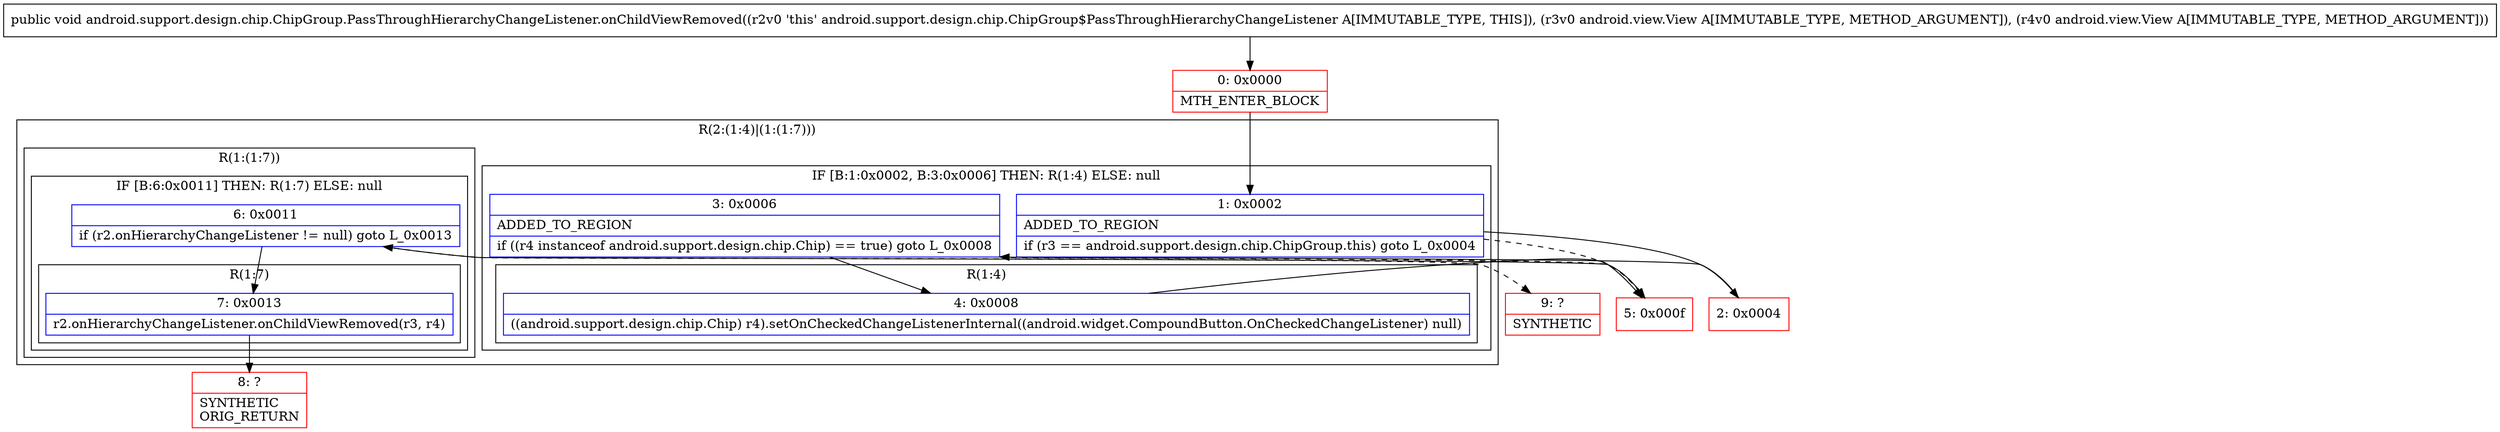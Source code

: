 digraph "CFG forandroid.support.design.chip.ChipGroup.PassThroughHierarchyChangeListener.onChildViewRemoved(Landroid\/view\/View;Landroid\/view\/View;)V" {
subgraph cluster_Region_912008925 {
label = "R(2:(1:4)|(1:(1:7)))";
node [shape=record,color=blue];
subgraph cluster_IfRegion_175941789 {
label = "IF [B:1:0x0002, B:3:0x0006] THEN: R(1:4) ELSE: null";
node [shape=record,color=blue];
Node_1 [shape=record,label="{1\:\ 0x0002|ADDED_TO_REGION\l|if (r3 == android.support.design.chip.ChipGroup.this) goto L_0x0004\l}"];
Node_3 [shape=record,label="{3\:\ 0x0006|ADDED_TO_REGION\l|if ((r4 instanceof android.support.design.chip.Chip) == true) goto L_0x0008\l}"];
subgraph cluster_Region_1851443428 {
label = "R(1:4)";
node [shape=record,color=blue];
Node_4 [shape=record,label="{4\:\ 0x0008|((android.support.design.chip.Chip) r4).setOnCheckedChangeListenerInternal((android.widget.CompoundButton.OnCheckedChangeListener) null)\l}"];
}
}
subgraph cluster_Region_1840484915 {
label = "R(1:(1:7))";
node [shape=record,color=blue];
subgraph cluster_IfRegion_974007190 {
label = "IF [B:6:0x0011] THEN: R(1:7) ELSE: null";
node [shape=record,color=blue];
Node_6 [shape=record,label="{6\:\ 0x0011|if (r2.onHierarchyChangeListener != null) goto L_0x0013\l}"];
subgraph cluster_Region_1440306186 {
label = "R(1:7)";
node [shape=record,color=blue];
Node_7 [shape=record,label="{7\:\ 0x0013|r2.onHierarchyChangeListener.onChildViewRemoved(r3, r4)\l}"];
}
}
}
}
Node_0 [shape=record,color=red,label="{0\:\ 0x0000|MTH_ENTER_BLOCK\l}"];
Node_2 [shape=record,color=red,label="{2\:\ 0x0004}"];
Node_5 [shape=record,color=red,label="{5\:\ 0x000f}"];
Node_8 [shape=record,color=red,label="{8\:\ ?|SYNTHETIC\lORIG_RETURN\l}"];
Node_9 [shape=record,color=red,label="{9\:\ ?|SYNTHETIC\l}"];
MethodNode[shape=record,label="{public void android.support.design.chip.ChipGroup.PassThroughHierarchyChangeListener.onChildViewRemoved((r2v0 'this' android.support.design.chip.ChipGroup$PassThroughHierarchyChangeListener A[IMMUTABLE_TYPE, THIS]), (r3v0 android.view.View A[IMMUTABLE_TYPE, METHOD_ARGUMENT]), (r4v0 android.view.View A[IMMUTABLE_TYPE, METHOD_ARGUMENT])) }"];
MethodNode -> Node_0;
Node_1 -> Node_2;
Node_1 -> Node_5[style=dashed];
Node_3 -> Node_4;
Node_3 -> Node_5[style=dashed];
Node_4 -> Node_5;
Node_6 -> Node_7;
Node_6 -> Node_9[style=dashed];
Node_7 -> Node_8;
Node_0 -> Node_1;
Node_2 -> Node_3;
Node_5 -> Node_6;
}

